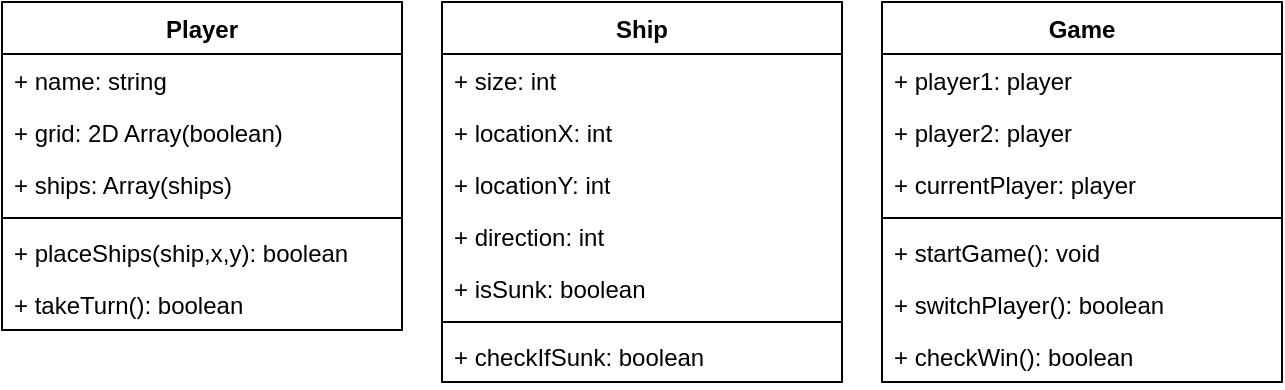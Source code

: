 <mxfile version="27.0.3">
  <diagram name="Page-1" id="XZuChgkLlphslFQLh1Dp">
    <mxGraphModel dx="1418" dy="760" grid="1" gridSize="10" guides="1" tooltips="1" connect="1" arrows="1" fold="1" page="1" pageScale="1" pageWidth="850" pageHeight="1100" math="0" shadow="0">
      <root>
        <mxCell id="0" />
        <mxCell id="1" parent="0" />
        <mxCell id="IDIsM0mGCJDc2N6qTkKp-1" value="Ship" style="swimlane;fontStyle=1;align=center;verticalAlign=top;childLayout=stackLayout;horizontal=1;startSize=26;horizontalStack=0;resizeParent=1;resizeParentMax=0;resizeLast=0;collapsible=1;marginBottom=0;whiteSpace=wrap;html=1;" vertex="1" parent="1">
          <mxGeometry x="380" y="270" width="200" height="190" as="geometry" />
        </mxCell>
        <mxCell id="IDIsM0mGCJDc2N6qTkKp-2" value="+ size: int" style="text;strokeColor=none;fillColor=none;align=left;verticalAlign=top;spacingLeft=4;spacingRight=4;overflow=hidden;rotatable=0;points=[[0,0.5],[1,0.5]];portConstraint=eastwest;whiteSpace=wrap;html=1;" vertex="1" parent="IDIsM0mGCJDc2N6qTkKp-1">
          <mxGeometry y="26" width="200" height="26" as="geometry" />
        </mxCell>
        <mxCell id="IDIsM0mGCJDc2N6qTkKp-6" value="+ locationX: int" style="text;strokeColor=none;fillColor=none;align=left;verticalAlign=top;spacingLeft=4;spacingRight=4;overflow=hidden;rotatable=0;points=[[0,0.5],[1,0.5]];portConstraint=eastwest;whiteSpace=wrap;html=1;" vertex="1" parent="IDIsM0mGCJDc2N6qTkKp-1">
          <mxGeometry y="52" width="200" height="26" as="geometry" />
        </mxCell>
        <mxCell id="IDIsM0mGCJDc2N6qTkKp-15" value="+ locationY: int" style="text;strokeColor=none;fillColor=none;align=left;verticalAlign=top;spacingLeft=4;spacingRight=4;overflow=hidden;rotatable=0;points=[[0,0.5],[1,0.5]];portConstraint=eastwest;whiteSpace=wrap;html=1;" vertex="1" parent="IDIsM0mGCJDc2N6qTkKp-1">
          <mxGeometry y="78" width="200" height="26" as="geometry" />
        </mxCell>
        <mxCell id="IDIsM0mGCJDc2N6qTkKp-16" value="+ direction: int" style="text;strokeColor=none;fillColor=none;align=left;verticalAlign=top;spacingLeft=4;spacingRight=4;overflow=hidden;rotatable=0;points=[[0,0.5],[1,0.5]];portConstraint=eastwest;whiteSpace=wrap;html=1;" vertex="1" parent="IDIsM0mGCJDc2N6qTkKp-1">
          <mxGeometry y="104" width="200" height="26" as="geometry" />
        </mxCell>
        <mxCell id="IDIsM0mGCJDc2N6qTkKp-5" value="+ isSunk: boolean" style="text;strokeColor=none;fillColor=none;align=left;verticalAlign=top;spacingLeft=4;spacingRight=4;overflow=hidden;rotatable=0;points=[[0,0.5],[1,0.5]];portConstraint=eastwest;whiteSpace=wrap;html=1;" vertex="1" parent="IDIsM0mGCJDc2N6qTkKp-1">
          <mxGeometry y="130" width="200" height="26" as="geometry" />
        </mxCell>
        <mxCell id="IDIsM0mGCJDc2N6qTkKp-3" value="" style="line;strokeWidth=1;fillColor=none;align=left;verticalAlign=middle;spacingTop=-1;spacingLeft=3;spacingRight=3;rotatable=0;labelPosition=right;points=[];portConstraint=eastwest;strokeColor=inherit;" vertex="1" parent="IDIsM0mGCJDc2N6qTkKp-1">
          <mxGeometry y="156" width="200" height="8" as="geometry" />
        </mxCell>
        <mxCell id="IDIsM0mGCJDc2N6qTkKp-4" value="+ checkIfSunk: boolean" style="text;strokeColor=none;fillColor=none;align=left;verticalAlign=top;spacingLeft=4;spacingRight=4;overflow=hidden;rotatable=0;points=[[0,0.5],[1,0.5]];portConstraint=eastwest;whiteSpace=wrap;html=1;" vertex="1" parent="IDIsM0mGCJDc2N6qTkKp-1">
          <mxGeometry y="164" width="200" height="26" as="geometry" />
        </mxCell>
        <mxCell id="IDIsM0mGCJDc2N6qTkKp-8" value="Player" style="swimlane;fontStyle=1;align=center;verticalAlign=top;childLayout=stackLayout;horizontal=1;startSize=26;horizontalStack=0;resizeParent=1;resizeParentMax=0;resizeLast=0;collapsible=1;marginBottom=0;whiteSpace=wrap;html=1;" vertex="1" parent="1">
          <mxGeometry x="160" y="270" width="200" height="164" as="geometry" />
        </mxCell>
        <mxCell id="IDIsM0mGCJDc2N6qTkKp-9" value="+ name: string" style="text;strokeColor=none;fillColor=none;align=left;verticalAlign=top;spacingLeft=4;spacingRight=4;overflow=hidden;rotatable=0;points=[[0,0.5],[1,0.5]];portConstraint=eastwest;whiteSpace=wrap;html=1;" vertex="1" parent="IDIsM0mGCJDc2N6qTkKp-8">
          <mxGeometry y="26" width="200" height="26" as="geometry" />
        </mxCell>
        <mxCell id="IDIsM0mGCJDc2N6qTkKp-10" value="+ grid: 2D Array(boolean)" style="text;strokeColor=none;fillColor=none;align=left;verticalAlign=top;spacingLeft=4;spacingRight=4;overflow=hidden;rotatable=0;points=[[0,0.5],[1,0.5]];portConstraint=eastwest;whiteSpace=wrap;html=1;" vertex="1" parent="IDIsM0mGCJDc2N6qTkKp-8">
          <mxGeometry y="52" width="200" height="26" as="geometry" />
        </mxCell>
        <mxCell id="IDIsM0mGCJDc2N6qTkKp-11" value="+ ships: Array(ships)" style="text;strokeColor=none;fillColor=none;align=left;verticalAlign=top;spacingLeft=4;spacingRight=4;overflow=hidden;rotatable=0;points=[[0,0.5],[1,0.5]];portConstraint=eastwest;whiteSpace=wrap;html=1;" vertex="1" parent="IDIsM0mGCJDc2N6qTkKp-8">
          <mxGeometry y="78" width="200" height="26" as="geometry" />
        </mxCell>
        <mxCell id="IDIsM0mGCJDc2N6qTkKp-12" value="" style="line;strokeWidth=1;fillColor=none;align=left;verticalAlign=middle;spacingTop=-1;spacingLeft=3;spacingRight=3;rotatable=0;labelPosition=right;points=[];portConstraint=eastwest;strokeColor=inherit;" vertex="1" parent="IDIsM0mGCJDc2N6qTkKp-8">
          <mxGeometry y="104" width="200" height="8" as="geometry" />
        </mxCell>
        <mxCell id="IDIsM0mGCJDc2N6qTkKp-13" value="+ placeShips(ship,x,y): boolean" style="text;strokeColor=none;fillColor=none;align=left;verticalAlign=top;spacingLeft=4;spacingRight=4;overflow=hidden;rotatable=0;points=[[0,0.5],[1,0.5]];portConstraint=eastwest;whiteSpace=wrap;html=1;" vertex="1" parent="IDIsM0mGCJDc2N6qTkKp-8">
          <mxGeometry y="112" width="200" height="26" as="geometry" />
        </mxCell>
        <mxCell id="IDIsM0mGCJDc2N6qTkKp-14" value="+ takeTurn(): boolean" style="text;strokeColor=none;fillColor=none;align=left;verticalAlign=top;spacingLeft=4;spacingRight=4;overflow=hidden;rotatable=0;points=[[0,0.5],[1,0.5]];portConstraint=eastwest;whiteSpace=wrap;html=1;" vertex="1" parent="IDIsM0mGCJDc2N6qTkKp-8">
          <mxGeometry y="138" width="200" height="26" as="geometry" />
        </mxCell>
        <mxCell id="IDIsM0mGCJDc2N6qTkKp-25" value="Game" style="swimlane;fontStyle=1;align=center;verticalAlign=top;childLayout=stackLayout;horizontal=1;startSize=26;horizontalStack=0;resizeParent=1;resizeParentMax=0;resizeLast=0;collapsible=1;marginBottom=0;whiteSpace=wrap;html=1;" vertex="1" parent="1">
          <mxGeometry x="600" y="270" width="200" height="190" as="geometry" />
        </mxCell>
        <mxCell id="IDIsM0mGCJDc2N6qTkKp-26" value="+ player1: player" style="text;strokeColor=none;fillColor=none;align=left;verticalAlign=top;spacingLeft=4;spacingRight=4;overflow=hidden;rotatable=0;points=[[0,0.5],[1,0.5]];portConstraint=eastwest;whiteSpace=wrap;html=1;" vertex="1" parent="IDIsM0mGCJDc2N6qTkKp-25">
          <mxGeometry y="26" width="200" height="26" as="geometry" />
        </mxCell>
        <mxCell id="IDIsM0mGCJDc2N6qTkKp-27" value="+ player2: player" style="text;strokeColor=none;fillColor=none;align=left;verticalAlign=top;spacingLeft=4;spacingRight=4;overflow=hidden;rotatable=0;points=[[0,0.5],[1,0.5]];portConstraint=eastwest;whiteSpace=wrap;html=1;" vertex="1" parent="IDIsM0mGCJDc2N6qTkKp-25">
          <mxGeometry y="52" width="200" height="26" as="geometry" />
        </mxCell>
        <mxCell id="IDIsM0mGCJDc2N6qTkKp-28" value="+ currentPlayer: player" style="text;strokeColor=none;fillColor=none;align=left;verticalAlign=top;spacingLeft=4;spacingRight=4;overflow=hidden;rotatable=0;points=[[0,0.5],[1,0.5]];portConstraint=eastwest;whiteSpace=wrap;html=1;" vertex="1" parent="IDIsM0mGCJDc2N6qTkKp-25">
          <mxGeometry y="78" width="200" height="26" as="geometry" />
        </mxCell>
        <mxCell id="IDIsM0mGCJDc2N6qTkKp-31" value="" style="line;strokeWidth=1;fillColor=none;align=left;verticalAlign=middle;spacingTop=-1;spacingLeft=3;spacingRight=3;rotatable=0;labelPosition=right;points=[];portConstraint=eastwest;strokeColor=inherit;" vertex="1" parent="IDIsM0mGCJDc2N6qTkKp-25">
          <mxGeometry y="104" width="200" height="8" as="geometry" />
        </mxCell>
        <mxCell id="IDIsM0mGCJDc2N6qTkKp-32" value="+ startGame(): void" style="text;strokeColor=none;fillColor=none;align=left;verticalAlign=top;spacingLeft=4;spacingRight=4;overflow=hidden;rotatable=0;points=[[0,0.5],[1,0.5]];portConstraint=eastwest;whiteSpace=wrap;html=1;" vertex="1" parent="IDIsM0mGCJDc2N6qTkKp-25">
          <mxGeometry y="112" width="200" height="26" as="geometry" />
        </mxCell>
        <mxCell id="IDIsM0mGCJDc2N6qTkKp-33" value="+ switchPlayer(): boolean" style="text;strokeColor=none;fillColor=none;align=left;verticalAlign=top;spacingLeft=4;spacingRight=4;overflow=hidden;rotatable=0;points=[[0,0.5],[1,0.5]];portConstraint=eastwest;whiteSpace=wrap;html=1;" vertex="1" parent="IDIsM0mGCJDc2N6qTkKp-25">
          <mxGeometry y="138" width="200" height="26" as="geometry" />
        </mxCell>
        <mxCell id="IDIsM0mGCJDc2N6qTkKp-34" value="+ checkWin(): boolean" style="text;strokeColor=none;fillColor=none;align=left;verticalAlign=top;spacingLeft=4;spacingRight=4;overflow=hidden;rotatable=0;points=[[0,0.5],[1,0.5]];portConstraint=eastwest;whiteSpace=wrap;html=1;" vertex="1" parent="IDIsM0mGCJDc2N6qTkKp-25">
          <mxGeometry y="164" width="200" height="26" as="geometry" />
        </mxCell>
      </root>
    </mxGraphModel>
  </diagram>
</mxfile>
